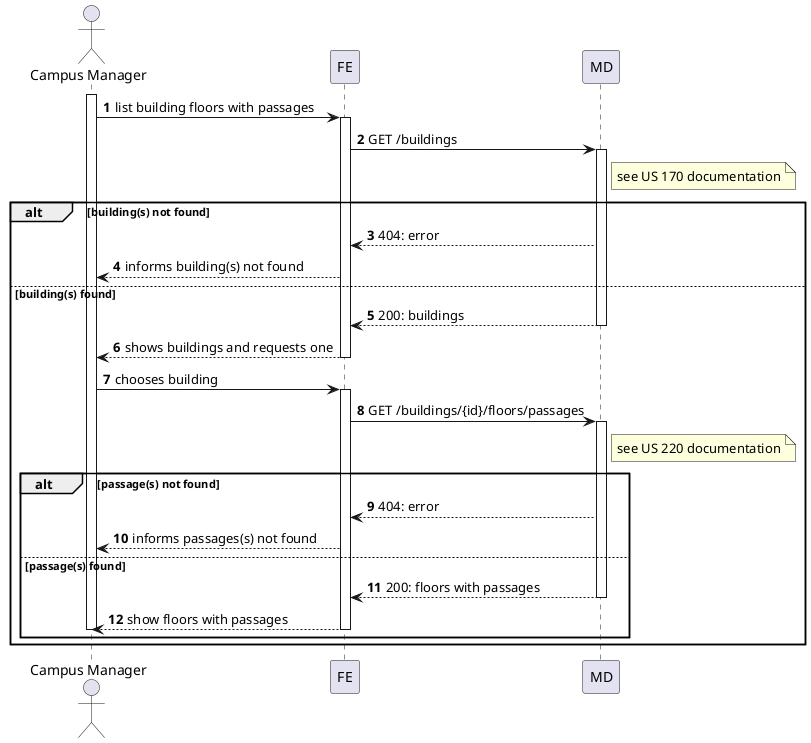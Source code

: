 @startuml
autonumber

actor "Campus Manager" as usr

participant "FE" as ui
participant "MD" as md

activate usr
    usr -> ui : list building floors with passages
    activate ui

            ui -> md : GET /buildings
            note right of md : see US 170 documentation
            alt building(s) not found
                activate md

                    md --> ui : 404: error

                ui --> usr : informs building(s) not found

            else building(s) found
                md --> ui : 200: buildings

                deactivate md
                ui --> usr : shows buildings and requests one
        deactivate ui


    usr -> ui : chooses building
    activate ui
        ui -> md : GET /buildings/{id}/floors/passages
        note right of md : see US 220 documentation
        alt passage(s) not found

        activate md
                        md --> ui: 404: error

                    ui --> usr : informs passages(s) not found

        else passage(s) found


            md --> ui : 200: floors with passages
        deactivate md

        ui --> usr : show floors with passages
    deactivate ui
deactivate usr
end
end
@enduml
